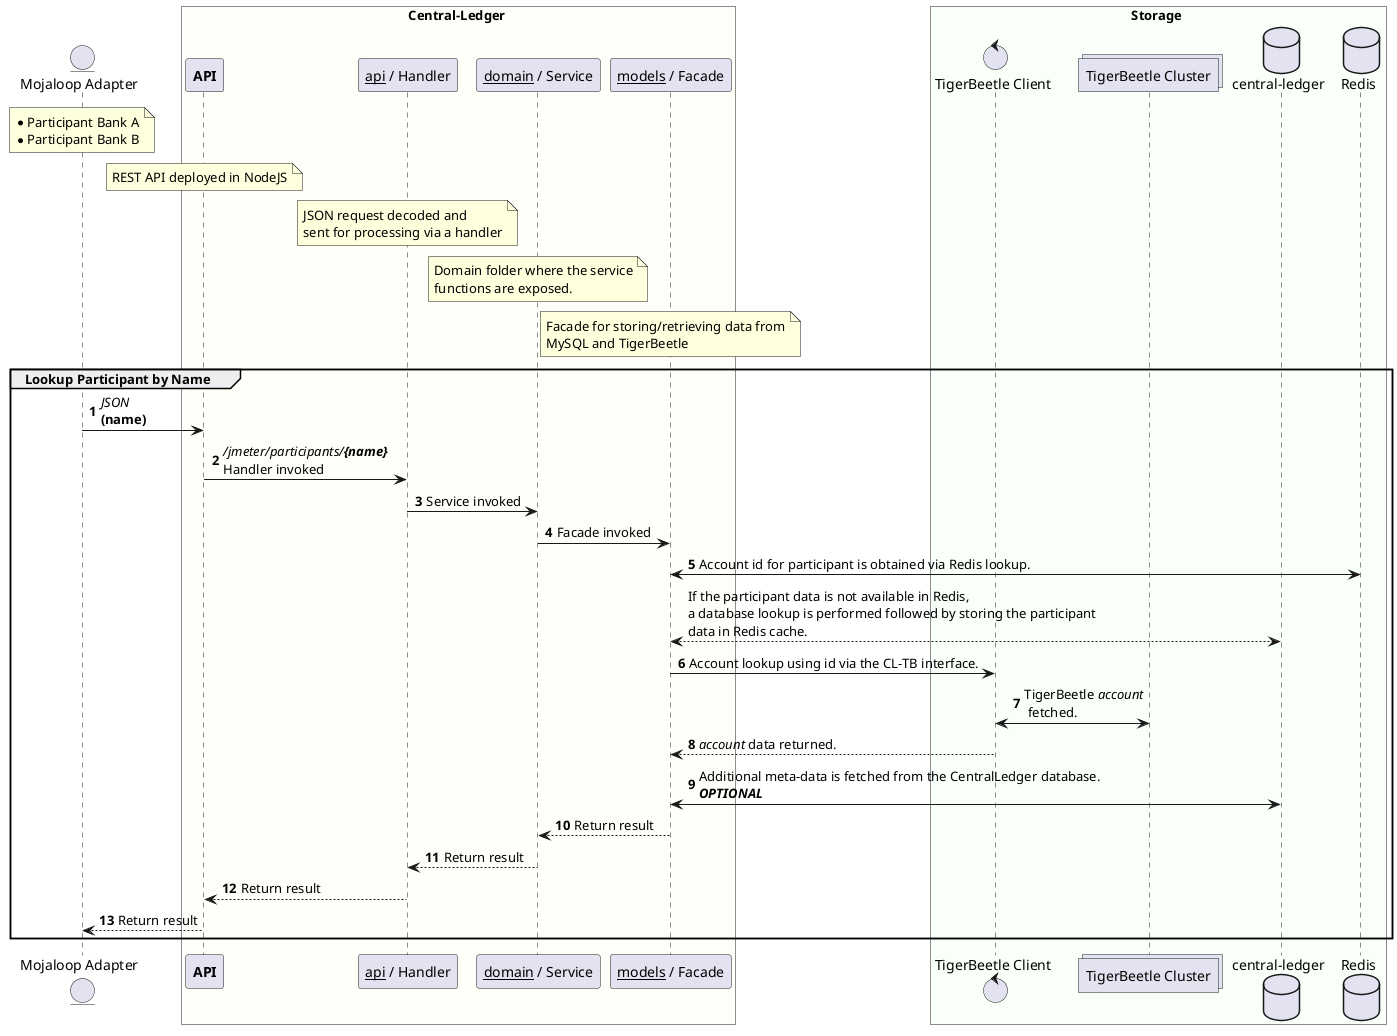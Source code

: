 @startuml

entity "Mojaloop Adapter" as dfsp
note over dfsp
    * Participant Bank A
    * Participant Bank B
end note

box Central-Ledger #FFFFF9
    participant "**API**" as cl_api
    participant "__api__ / Handler" as cl_handler
    participant "__domain__ / Service" as cl_domain
    participant "__models__ / Facade" as cl_facade

    note over cl_api
        REST API deployed in NodeJS
    end note

    note over cl_handler
        JSON request decoded and
        sent for processing via a handler
    end note

    note over cl_domain
        Domain folder where the service
        functions are exposed.
    end note

    note over cl_facade
        Facade for storing/retrieving data from
        MySQL and TigerBeetle
    end note
end box

box Storage #F9FFF9
    control "TigerBeetle Client" as tb_client
    collections "TigerBeetle Cluster" as tb_nodes
    database "central-ledger" as cl_db
    database "Redis" as redis_cache
end box

autonumber
group Lookup Participant by Name
    dfsp -> cl_api : //JSON// \n**(name)**
    cl_api -> cl_handler : ///jmeter/participants/**{name}**// \nHandler invoked
    cl_handler -> cl_domain : Service invoked
    cl_domain -> cl_facade : Facade invoked
    cl_facade <-> redis_cache : Account id for participant is obtained via Redis lookup.
    autonumber stop
    cl_facade <--> cl_db : If the participant data is not available in Redis, \na database lookup is performed followed by storing the participant\ndata in Redis cache.
    autonumber resume
    cl_facade -> tb_client : Account lookup using id via the CL-TB interface.
    tb_client <-> tb_nodes : TigerBeetle //account//\n fetched.
    tb_client --> cl_facade : //account// data returned.
    cl_facade <-> cl_db : Additional meta-data is fetched from the CentralLedger database.\n**//OPTIONAL//**
    cl_facade --> cl_domain : Return result
    cl_domain --> cl_handler : Return result
    cl_handler --> cl_api : Return result
    cl_api --> dfsp : Return result
end

@enduml

